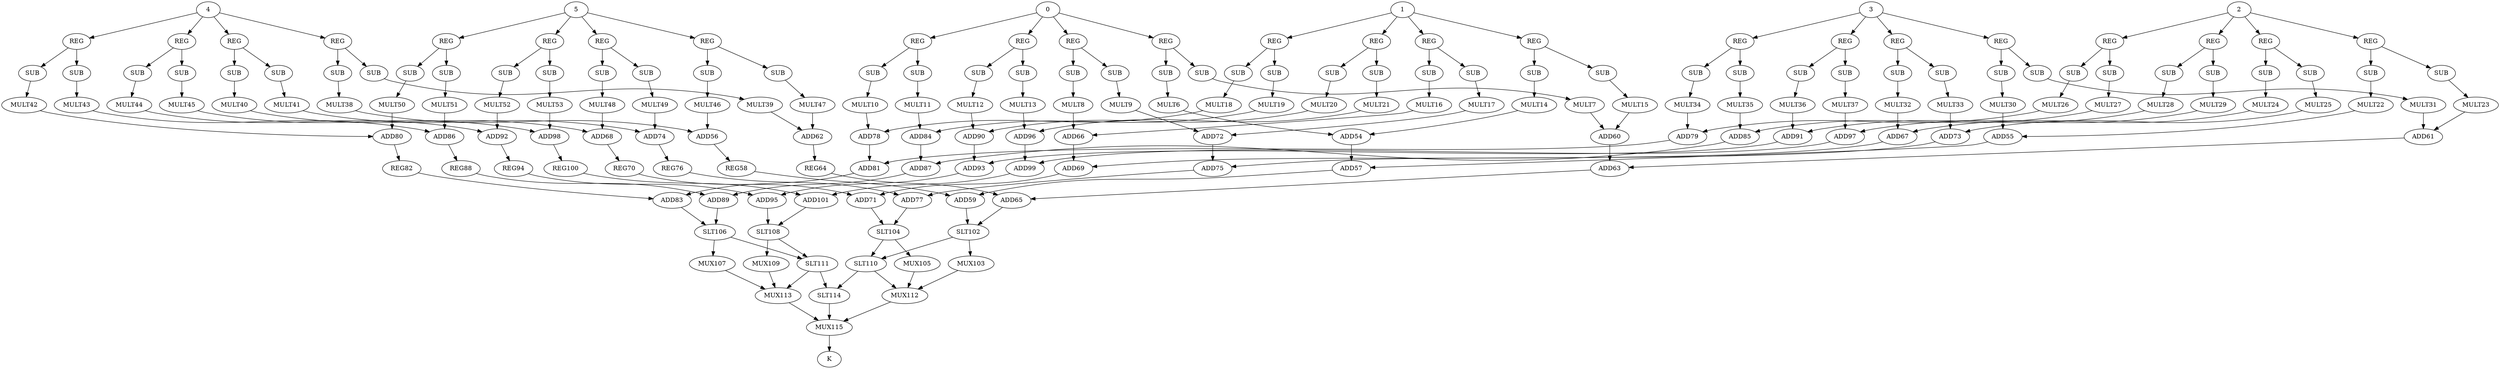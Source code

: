 strict digraph  {
0;
6 [label=MULT6];
7 [label=MULT7];
8 [label=MULT8];
9 [label=MULT9];
10 [label=MULT10];
11 [label=MULT11];
12 [label=MULT12];
13 [label=MULT13];
1;
14 [label=MULT14];
15 [label=MULT15];
16 [label=MULT16];
17 [label=MULT17];
18 [label=MULT18];
19 [label=MULT19];
20 [label=MULT20];
21 [label=MULT21];
2;
22 [label=MULT22];
23 [label=MULT23];
24 [label=MULT24];
25 [label=MULT25];
26 [label=MULT26];
27 [label=MULT27];
28 [label=MULT28];
29 [label=MULT29];
3;
30 [label=MULT30];
31 [label=MULT31];
32 [label=MULT32];
33 [label=MULT33];
34 [label=MULT34];
35 [label=MULT35];
36 [label=MULT36];
37 [label=MULT37];
4;
38 [label=MULT38];
39 [label=MULT39];
40 [label=MULT40];
41 [label=MULT41];
42 [label=MULT42];
43 [label=MULT43];
44 [label=MULT44];
45 [label=MULT45];
5;
46 [label=MULT46];
47 [label=MULT47];
48 [label=MULT48];
49 [label=MULT49];
50 [label=MULT50];
51 [label=MULT51];
52 [label=MULT52];
53 [label=MULT53];
54 [label=ADD54];
55 [label=ADD55];
56 [label=ADD56];
57 [label=ADD57];
58 [label=REG58];
59 [label=ADD59];
60 [label=ADD60];
61 [label=ADD61];
62 [label=ADD62];
63 [label=ADD63];
64 [label=REG64];
65 [label=ADD65];
66 [label=ADD66];
67 [label=ADD67];
68 [label=ADD68];
69 [label=ADD69];
70 [label=REG70];
71 [label=ADD71];
72 [label=ADD72];
73 [label=ADD73];
74 [label=ADD74];
75 [label=ADD75];
76 [label=REG76];
77 [label=ADD77];
78 [label=ADD78];
79 [label=ADD79];
80 [label=ADD80];
81 [label=ADD81];
82 [label=REG82];
83 [label=ADD83];
84 [label=ADD84];
85 [label=ADD85];
86 [label=ADD86];
87 [label=ADD87];
88 [label=REG88];
89 [label=ADD89];
90 [label=ADD90];
91 [label=ADD91];
92 [label=ADD92];
93 [label=ADD93];
94 [label=REG94];
95 [label=ADD95];
96 [label=ADD96];
97 [label=ADD97];
98 [label=ADD98];
99 [label=ADD99];
100 [label=REG100];
101 [label=ADD101];
102 [label=SLT102];
103 [label=MUX103];
104 [label=SLT104];
105 [label=MUX105];
106 [label=SLT106];
107 [label=MUX107];
108 [label=SLT108];
109 [label=MUX109];
110 [label=SLT110];
111 [label=SLT111];
112 [label=MUX112];
113 [label=MUX113];
114 [label=SLT114];
115 [label=MUX115];
116 [label=K];
117 [label=SUB];
118 [label=SUB];
119 [label=SUB];
120 [label=SUB];
121 [label=SUB];
122 [label=SUB];
123 [label=SUB];
124 [label=SUB];
125 [label=SUB];
126 [label=SUB];
127 [label=SUB];
128 [label=SUB];
129 [label=SUB];
130 [label=SUB];
131 [label=SUB];
132 [label=SUB];
133 [label=SUB];
134 [label=SUB];
135 [label=SUB];
136 [label=SUB];
137 [label=SUB];
138 [label=SUB];
139 [label=SUB];
140 [label=SUB];
141 [label=SUB];
142 [label=SUB];
143 [label=SUB];
144 [label=SUB];
145 [label=SUB];
146 [label=SUB];
147 [label=SUB];
148 [label=SUB];
149 [label=SUB];
150 [label=SUB];
151 [label=SUB];
152 [label=SUB];
153 [label=SUB];
154 [label=SUB];
155 [label=SUB];
156 [label=SUB];
157 [label=SUB];
158 [label=SUB];
159 [label=SUB];
160 [label=SUB];
161 [label=SUB];
162 [label=SUB];
163 [label=SUB];
164 [label=SUB];
165 [label=REG];
166 [label=REG];
167 [label=REG];
168 [label=REG];
169 [label=REG];
170 [label=REG];
171 [label=REG];
172 [label=REG];
173 [label=REG];
174 [label=REG];
175 [label=REG];
176 [label=REG];
177 [label=REG];
178 [label=REG];
179 [label=REG];
180 [label=REG];
181 [label=REG];
182 [label=REG];
183 [label=REG];
184 [label=REG];
185 [label=REG];
186 [label=REG];
187 [label=REG];
188 [label=REG];
0 -> 165;
0 -> 166;
0 -> 167;
0 -> 168;
6 -> 54;
7 -> 60;
8 -> 66;
9 -> 72;
10 -> 78;
11 -> 84;
12 -> 90;
13 -> 96;
1 -> 169;
1 -> 170;
1 -> 171;
1 -> 172;
14 -> 54;
15 -> 60;
16 -> 66;
17 -> 72;
18 -> 78;
19 -> 84;
20 -> 90;
21 -> 96;
2 -> 173;
2 -> 174;
2 -> 175;
2 -> 176;
22 -> 55;
23 -> 61;
24 -> 67;
25 -> 73;
26 -> 79;
27 -> 85;
28 -> 91;
29 -> 97;
3 -> 177;
3 -> 178;
3 -> 179;
3 -> 180;
30 -> 55;
31 -> 61;
32 -> 67;
33 -> 73;
34 -> 79;
35 -> 85;
36 -> 91;
37 -> 97;
4 -> 181;
4 -> 182;
4 -> 183;
4 -> 184;
38 -> 56;
39 -> 62;
40 -> 68;
41 -> 74;
42 -> 80;
43 -> 86;
44 -> 92;
45 -> 98;
5 -> 185;
5 -> 186;
5 -> 187;
5 -> 188;
46 -> 56;
47 -> 62;
48 -> 68;
49 -> 74;
50 -> 80;
51 -> 86;
52 -> 92;
53 -> 98;
54 -> 57;
55 -> 57;
56 -> 58;
57 -> 59;
58 -> 59;
59 -> 102;
60 -> 63;
61 -> 63;
62 -> 64;
63 -> 65;
64 -> 65;
65 -> 102;
66 -> 69;
67 -> 69;
68 -> 70;
69 -> 71;
70 -> 71;
71 -> 104;
72 -> 75;
73 -> 75;
74 -> 76;
75 -> 77;
76 -> 77;
77 -> 104;
78 -> 81;
79 -> 81;
80 -> 82;
81 -> 83;
82 -> 83;
83 -> 106;
84 -> 87;
85 -> 87;
86 -> 88;
87 -> 89;
88 -> 89;
89 -> 106;
90 -> 93;
91 -> 93;
92 -> 94;
93 -> 95;
94 -> 95;
95 -> 108;
96 -> 99;
97 -> 99;
98 -> 100;
99 -> 101;
100 -> 101;
101 -> 108;
102 -> 103;
102 -> 110;
103 -> 112;
104 -> 105;
104 -> 110;
105 -> 112;
106 -> 107;
106 -> 111;
107 -> 113;
108 -> 109;
108 -> 111;
109 -> 113;
110 -> 112;
110 -> 114;
111 -> 113;
111 -> 114;
112 -> 115;
113 -> 115;
114 -> 115;
115 -> 116;
117 -> 6;
118 -> 7;
119 -> 8;
120 -> 9;
121 -> 10;
122 -> 11;
123 -> 12;
124 -> 13;
125 -> 14;
126 -> 15;
127 -> 16;
128 -> 17;
129 -> 18;
130 -> 19;
131 -> 20;
132 -> 21;
133 -> 22;
134 -> 23;
135 -> 24;
136 -> 25;
137 -> 26;
138 -> 27;
139 -> 28;
140 -> 29;
141 -> 30;
142 -> 31;
143 -> 32;
144 -> 33;
145 -> 34;
146 -> 35;
147 -> 36;
148 -> 37;
149 -> 38;
150 -> 39;
151 -> 40;
152 -> 41;
153 -> 42;
154 -> 43;
155 -> 44;
156 -> 45;
157 -> 46;
158 -> 47;
159 -> 48;
160 -> 49;
161 -> 50;
162 -> 51;
163 -> 52;
164 -> 53;
165 -> 117;
165 -> 118;
166 -> 119;
166 -> 120;
167 -> 121;
167 -> 122;
168 -> 123;
168 -> 124;
169 -> 125;
169 -> 126;
170 -> 127;
170 -> 128;
171 -> 129;
171 -> 130;
172 -> 131;
172 -> 132;
173 -> 133;
173 -> 134;
174 -> 135;
174 -> 136;
175 -> 137;
175 -> 138;
176 -> 139;
176 -> 140;
177 -> 141;
177 -> 142;
178 -> 143;
178 -> 144;
179 -> 145;
179 -> 146;
180 -> 147;
180 -> 148;
181 -> 149;
181 -> 150;
182 -> 151;
182 -> 152;
183 -> 153;
183 -> 154;
184 -> 155;
184 -> 156;
185 -> 157;
185 -> 158;
186 -> 159;
186 -> 160;
187 -> 161;
187 -> 162;
188 -> 163;
188 -> 164;
}
